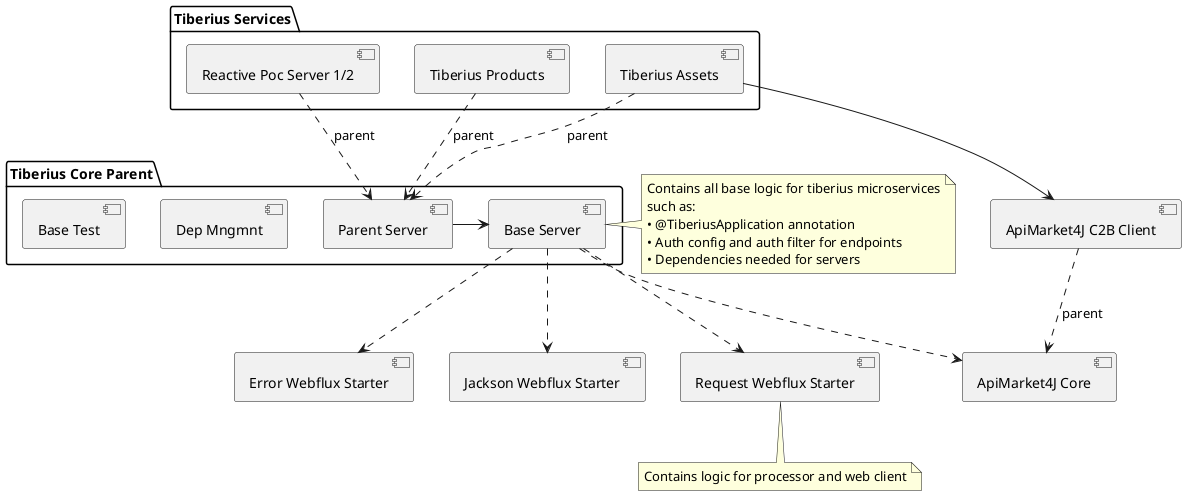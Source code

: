 @startuml

package "Tiberius Core Parent" {
    [Parent Server] as rps
    [Base Server] as rbs
    [Dep Mngmnt] as depman
    [Base Utils] as rbutils
    [Base Test] as rbutils
}
[Request Webflux Starter] as req_webflux
[Error Webflux Starter] as err_webflux
[Jackson Webflux Starter] as jack_webflux

[ApiMarket4J Core] as a4j_core
[ApiMarket4J C2B Client] as a4j_c2b

package "Tiberius Services" {
    [Reactive Poc Server 1/2] as poc
    [Tiberius Assets] as tib_assets
    [Tiberius Products] as tib_products
}

[tib_products] ..> rps : parent
[tib_assets] ..> rps : parent
[poc] ..> rps : parent
[rps] -> rbs
[rbs] ..> req_webflux
[rbs] ..> err_webflux
[rbs] ..> jack_webflux
[rbs] ..> a4j_core
[a4j_c2b] ..> a4j_core : parent
[tib_assets] -> a4j_c2b

note left of [rbs]
  Contains all base logic for tiberius microservices
  such as:
  • @TiberiusApplication annotation
  • Auth config and auth filter for endpoints
  • Dependencies needed for servers
end note

note bottom of [req_webflux]
  Contains logic for processor and web client
end note

@enduml
